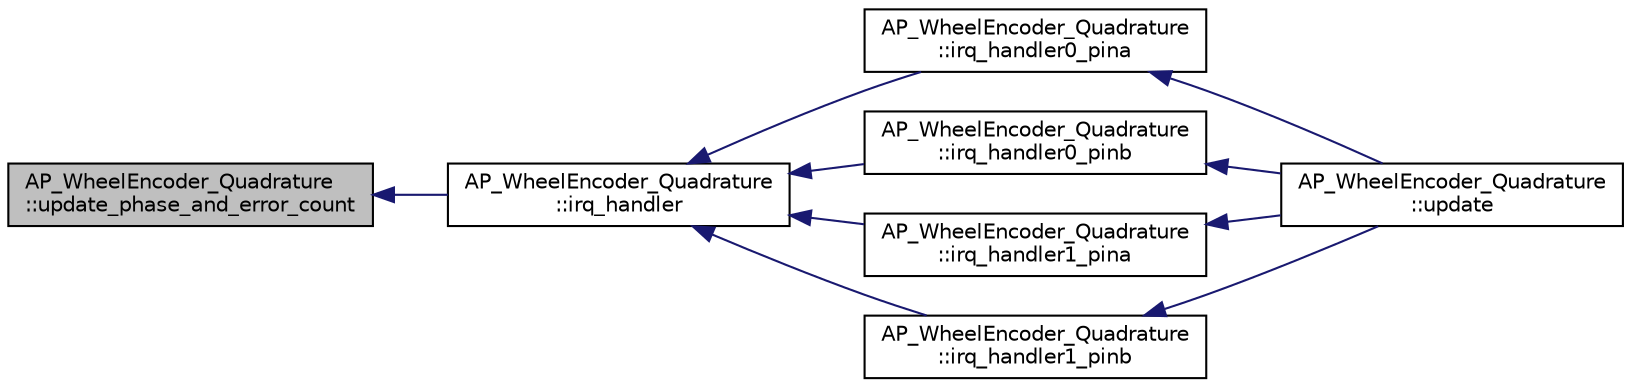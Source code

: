 digraph "AP_WheelEncoder_Quadrature::update_phase_and_error_count"
{
 // INTERACTIVE_SVG=YES
  edge [fontname="Helvetica",fontsize="10",labelfontname="Helvetica",labelfontsize="10"];
  node [fontname="Helvetica",fontsize="10",shape=record];
  rankdir="LR";
  Node1 [label="AP_WheelEncoder_Quadrature\l::update_phase_and_error_count",height=0.2,width=0.4,color="black", fillcolor="grey75", style="filled", fontcolor="black"];
  Node1 -> Node2 [dir="back",color="midnightblue",fontsize="10",style="solid",fontname="Helvetica"];
  Node2 [label="AP_WheelEncoder_Quadrature\l::irq_handler",height=0.2,width=0.4,color="black", fillcolor="white", style="filled",URL="$classAP__WheelEncoder__Quadrature.html#ac7614b12b0db3c8fc113b915eeed6815"];
  Node2 -> Node3 [dir="back",color="midnightblue",fontsize="10",style="solid",fontname="Helvetica"];
  Node3 [label="AP_WheelEncoder_Quadrature\l::irq_handler0_pina",height=0.2,width=0.4,color="black", fillcolor="white", style="filled",URL="$classAP__WheelEncoder__Quadrature.html#ac0a68882e07442009c89dd306b3467f4"];
  Node3 -> Node4 [dir="back",color="midnightblue",fontsize="10",style="solid",fontname="Helvetica"];
  Node4 [label="AP_WheelEncoder_Quadrature\l::update",height=0.2,width=0.4,color="black", fillcolor="white", style="filled",URL="$classAP__WheelEncoder__Quadrature.html#a3a27a29cab25251c5993e4e7afab9071"];
  Node2 -> Node5 [dir="back",color="midnightblue",fontsize="10",style="solid",fontname="Helvetica"];
  Node5 [label="AP_WheelEncoder_Quadrature\l::irq_handler0_pinb",height=0.2,width=0.4,color="black", fillcolor="white", style="filled",URL="$classAP__WheelEncoder__Quadrature.html#ad7af326721edf55e1b68c6d1b785cb56"];
  Node5 -> Node4 [dir="back",color="midnightblue",fontsize="10",style="solid",fontname="Helvetica"];
  Node2 -> Node6 [dir="back",color="midnightblue",fontsize="10",style="solid",fontname="Helvetica"];
  Node6 [label="AP_WheelEncoder_Quadrature\l::irq_handler1_pina",height=0.2,width=0.4,color="black", fillcolor="white", style="filled",URL="$classAP__WheelEncoder__Quadrature.html#ab8c81f788c72d88e3c005223cdaed4e8"];
  Node6 -> Node4 [dir="back",color="midnightblue",fontsize="10",style="solid",fontname="Helvetica"];
  Node2 -> Node7 [dir="back",color="midnightblue",fontsize="10",style="solid",fontname="Helvetica"];
  Node7 [label="AP_WheelEncoder_Quadrature\l::irq_handler1_pinb",height=0.2,width=0.4,color="black", fillcolor="white", style="filled",URL="$classAP__WheelEncoder__Quadrature.html#a0ba6936259d149171b7bb3ac4e51e80f"];
  Node7 -> Node4 [dir="back",color="midnightblue",fontsize="10",style="solid",fontname="Helvetica"];
}
